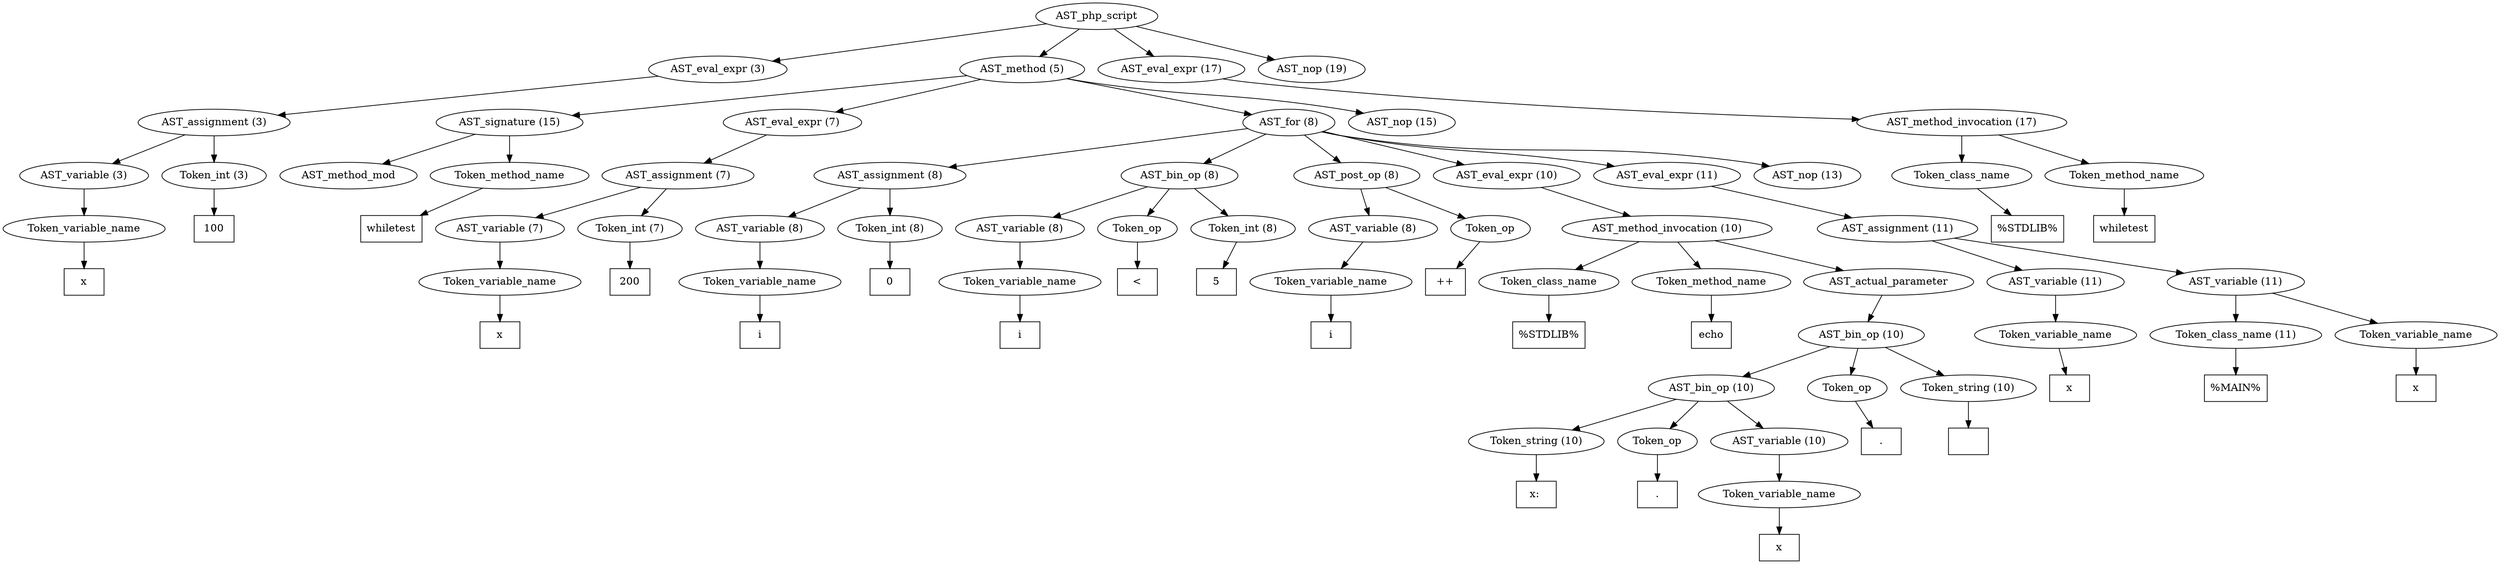 /*
 * AST in dot format generated by phc -- the PHP compiler
 */

digraph AST {
node_0 [label="AST_php_script"];
node_1 [label="AST_eval_expr (3)"];
node_2 [label="AST_assignment (3)"];
node_3 [label="AST_variable (3)"];
node_4 [label="Token_variable_name"];
node_5 [label="x", shape=box]
node_4 -> node_5;
node_3 -> node_4;
node_6 [label="Token_int (3)"];
node_7 [label="100", shape=box]
node_6 -> node_7;
node_2 -> node_6;
node_2 -> node_3;
node_1 -> node_2;
node_8 [label="AST_method (5)"];
node_9 [label="AST_signature (15)"];
node_10 [label="AST_method_mod"];
node_11 [label="Token_method_name"];
node_12 [label="whiletest", shape=box]
node_11 -> node_12;
node_9 -> node_11;
node_9 -> node_10;
node_13 [label="AST_eval_expr (7)"];
node_14 [label="AST_assignment (7)"];
node_15 [label="AST_variable (7)"];
node_16 [label="Token_variable_name"];
node_17 [label="x", shape=box]
node_16 -> node_17;
node_15 -> node_16;
node_18 [label="Token_int (7)"];
node_19 [label="200", shape=box]
node_18 -> node_19;
node_14 -> node_18;
node_14 -> node_15;
node_13 -> node_14;
node_20 [label="AST_for (8)"];
node_21 [label="AST_assignment (8)"];
node_22 [label="AST_variable (8)"];
node_23 [label="Token_variable_name"];
node_24 [label="i", shape=box]
node_23 -> node_24;
node_22 -> node_23;
node_25 [label="Token_int (8)"];
node_26 [label="0", shape=box]
node_25 -> node_26;
node_21 -> node_25;
node_21 -> node_22;
node_27 [label="AST_bin_op (8)"];
node_28 [label="AST_variable (8)"];
node_29 [label="Token_variable_name"];
node_30 [label="i", shape=box]
node_29 -> node_30;
node_28 -> node_29;
node_31 [label="Token_op"];
node_32 [label="<", shape=box]
node_31 -> node_32;
node_33 [label="Token_int (8)"];
node_34 [label="5", shape=box]
node_33 -> node_34;
node_27 -> node_33;
node_27 -> node_31;
node_27 -> node_28;
node_35 [label="AST_post_op (8)"];
node_36 [label="AST_variable (8)"];
node_37 [label="Token_variable_name"];
node_38 [label="i", shape=box]
node_37 -> node_38;
node_36 -> node_37;
node_39 [label="Token_op"];
node_40 [label="++", shape=box]
node_39 -> node_40;
node_35 -> node_39;
node_35 -> node_36;
node_41 [label="AST_eval_expr (10)"];
node_42 [label="AST_method_invocation (10)"];
node_43 [label="Token_class_name"];
node_44 [label="%STDLIB%", shape=box]
node_43 -> node_44;
node_45 [label="Token_method_name"];
node_46 [label="echo", shape=box]
node_45 -> node_46;
node_47 [label="AST_actual_parameter"];
node_48 [label="AST_bin_op (10)"];
node_49 [label="AST_bin_op (10)"];
node_50 [label="Token_string (10)"];
node_51 [label="x: ", shape=box]
node_50 -> node_51;
node_52 [label="Token_op"];
node_53 [label=".", shape=box]
node_52 -> node_53;
node_54 [label="AST_variable (10)"];
node_55 [label="Token_variable_name"];
node_56 [label="x", shape=box]
node_55 -> node_56;
node_54 -> node_55;
node_49 -> node_54;
node_49 -> node_52;
node_49 -> node_50;
node_57 [label="Token_op"];
node_58 [label=".", shape=box]
node_57 -> node_58;
node_59 [label="Token_string (10)"];
node_60 [label="", shape=box]
node_59 -> node_60;
node_48 -> node_59;
node_48 -> node_57;
node_48 -> node_49;
node_47 -> node_48;
node_42 -> node_47;
node_42 -> node_45;
node_42 -> node_43;
node_41 -> node_42;
node_61 [label="AST_eval_expr (11)"];
node_62 [label="AST_assignment (11)"];
node_63 [label="AST_variable (11)"];
node_64 [label="Token_variable_name"];
node_65 [label="x", shape=box]
node_64 -> node_65;
node_63 -> node_64;
node_66 [label="AST_variable (11)"];
node_67 [label="Token_class_name (11)"];
node_68 [label="%MAIN%", shape=box]
node_67 -> node_68;
node_69 [label="Token_variable_name"];
node_70 [label="x", shape=box]
node_69 -> node_70;
node_66 -> node_69;
node_66 -> node_67;
node_62 -> node_66;
node_62 -> node_63;
node_61 -> node_62;
node_71 [label="AST_nop (13)"];
node_20 -> node_71;
node_20 -> node_61;
node_20 -> node_41;
node_20 -> node_35;
node_20 -> node_27;
node_20 -> node_21;
node_72 [label="AST_nop (15)"];
node_8 -> node_72;
node_8 -> node_20;
node_8 -> node_13;
node_8 -> node_9;
node_73 [label="AST_eval_expr (17)"];
node_74 [label="AST_method_invocation (17)"];
node_75 [label="Token_class_name"];
node_76 [label="%STDLIB%", shape=box]
node_75 -> node_76;
node_77 [label="Token_method_name"];
node_78 [label="whiletest", shape=box]
node_77 -> node_78;
node_74 -> node_77;
node_74 -> node_75;
node_73 -> node_74;
node_79 [label="AST_nop (19)"];
node_0 -> node_79;
node_0 -> node_73;
node_0 -> node_8;
node_0 -> node_1;
}
